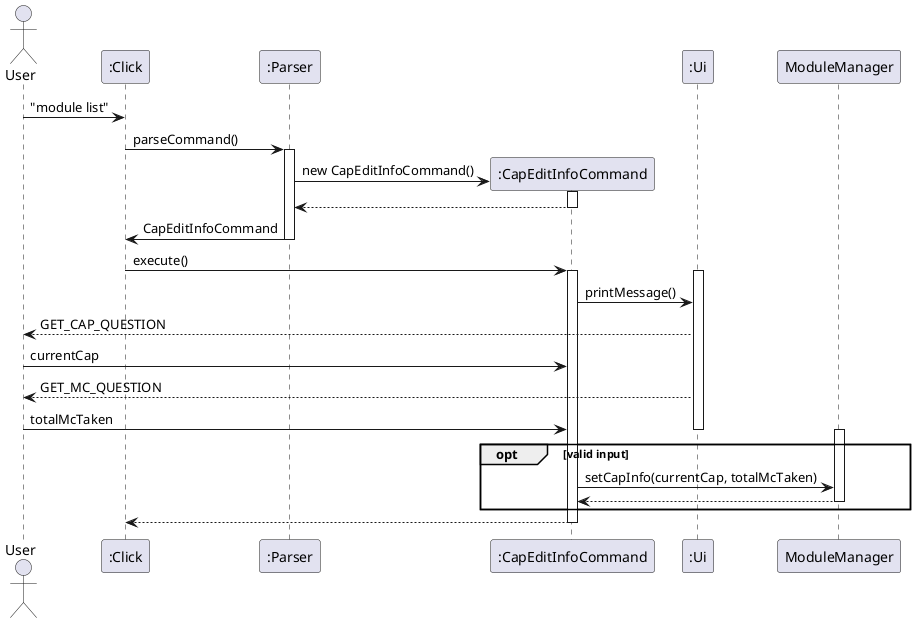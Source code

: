 @startuml

Actor User
User -> ":Click" : "module list"
participant ":Click"
":Click" -> ":Parser" : parseCommand()
participant ":Parser"
activate ":Parser"
create ":CapEditInfoCommand"
":Parser" -> ":CapEditInfoCommand" : new CapEditInfoCommand()
activate ":CapEditInfoCommand"
return
deactivate ":CapEditInfoCommand"
":Parser" -> ":Click" : CapEditInfoCommand
deactivate ":Parser"
":Click" -> ":CapEditInfoCommand" : execute()
activate ":CapEditInfoCommand"

participant ":Ui"
activate ":Ui"
":CapEditInfoCommand" -> ":Ui" : printMessage()
":Ui" --> User : GET_CAP_QUESTION
User -> ":CapEditInfoCommand" : currentCap
":Ui" --> User : GET_MC_QUESTION
User -> ":CapEditInfoCommand" : totalMcTaken
deactivate ":Ui"

participant "ModuleManager"
opt valid input
    activate "ModuleManager"
    ":CapEditInfoCommand" -> "ModuleManager" : setCapInfo(currentCap, totalMcTaken)
    "ModuleManager" --> ":CapEditInfoCommand"
    deactivate "ModuleManager"
end



":CapEditInfoCommand" --> ":Click"
deactivate ":CapEditInfoCommand"
@enduml